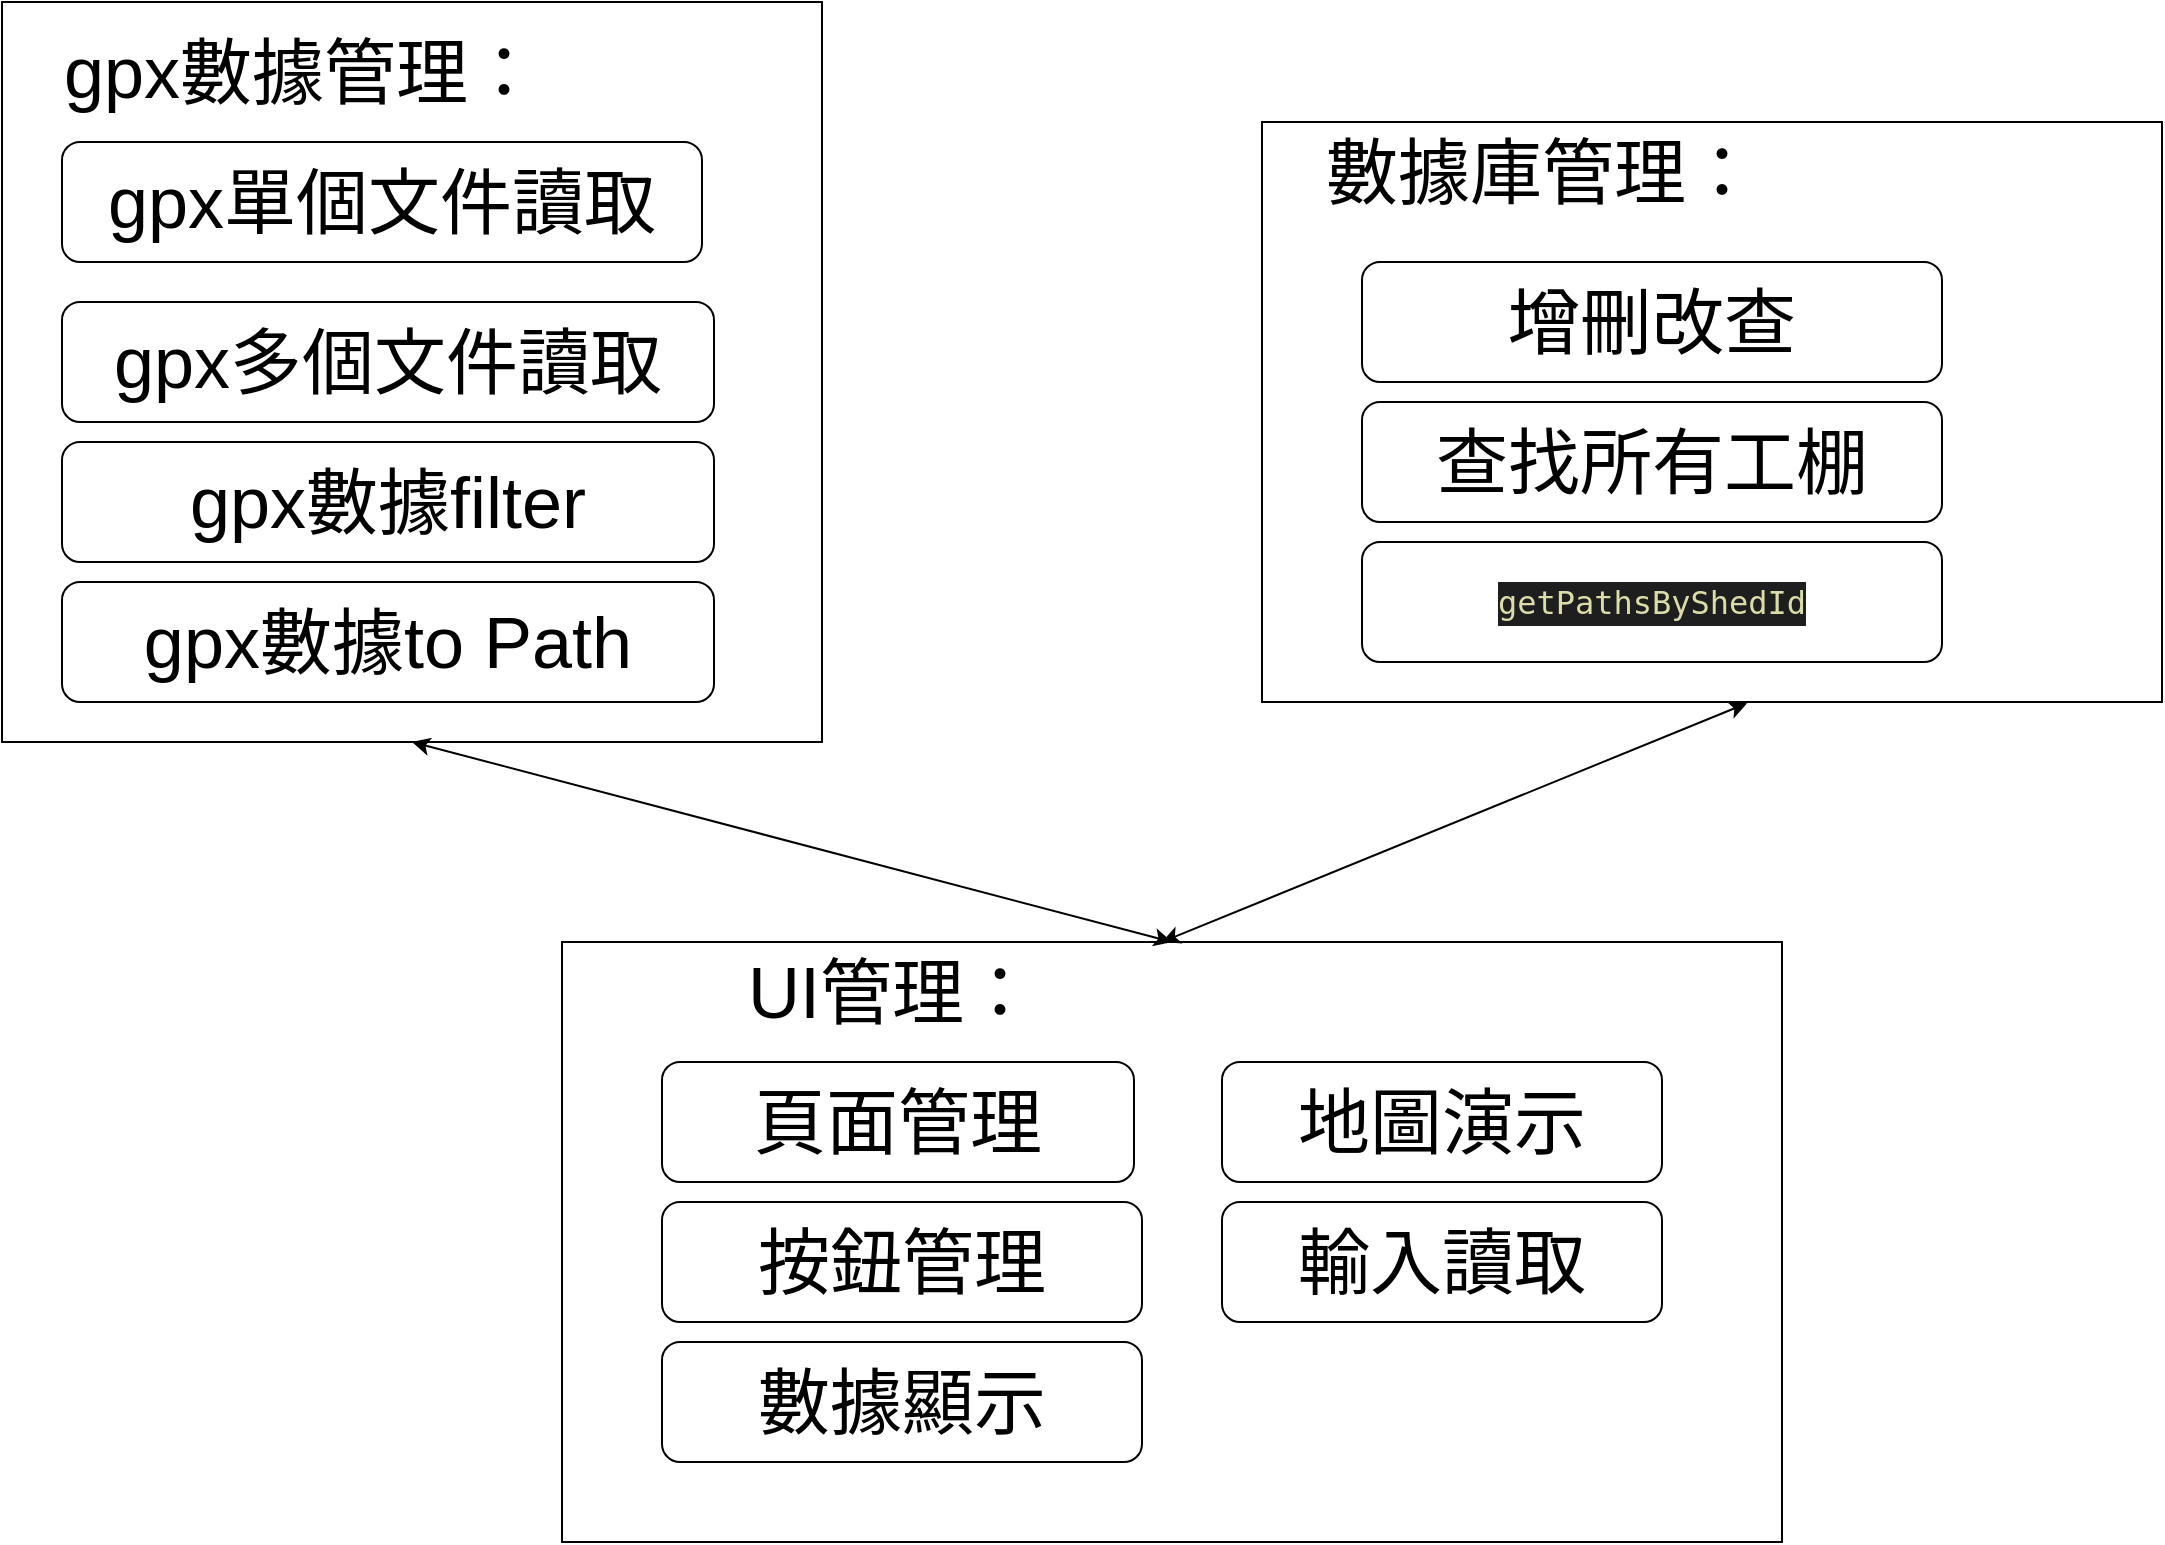<mxfile version="18.0.3" type="github">
  <diagram id="efclQ2mYd0wn6vlMMec0" name="Page-1">
    <mxGraphModel dx="1718" dy="845" grid="1" gridSize="10" guides="1" tooltips="1" connect="1" arrows="1" fold="1" page="1" pageScale="1" pageWidth="827" pageHeight="1169" math="0" shadow="0">
      <root>
        <mxCell id="0" />
        <mxCell id="1" parent="0" />
        <mxCell id="PMwcCSvuLf5VPloV6X2n-1" value="" style="rounded=0;whiteSpace=wrap;html=1;" parent="1" vertex="1">
          <mxGeometry x="50" y="10" width="410" height="370" as="geometry" />
        </mxCell>
        <mxCell id="PMwcCSvuLf5VPloV6X2n-2" value="&lt;font style=&quot;font-size: 36px&quot;&gt;gpx數據管理：&lt;/font&gt;" style="text;html=1;strokeColor=none;fillColor=none;align=center;verticalAlign=middle;whiteSpace=wrap;rounded=0;" parent="1" vertex="1">
          <mxGeometry x="60" y="30" width="280" height="30" as="geometry" />
        </mxCell>
        <mxCell id="PMwcCSvuLf5VPloV6X2n-3" value="gpx單個文件讀取" style="rounded=1;whiteSpace=wrap;html=1;fontSize=36;" parent="1" vertex="1">
          <mxGeometry x="80" y="80" width="320" height="60" as="geometry" />
        </mxCell>
        <mxCell id="PMwcCSvuLf5VPloV6X2n-4" value="gpx多個文件讀取" style="rounded=1;whiteSpace=wrap;html=1;fontSize=36;" parent="1" vertex="1">
          <mxGeometry x="80" y="160" width="326" height="60" as="geometry" />
        </mxCell>
        <mxCell id="PMwcCSvuLf5VPloV6X2n-8" value="" style="rounded=0;whiteSpace=wrap;html=1;fontSize=36;" parent="1" vertex="1">
          <mxGeometry x="680" y="70" width="450" height="290" as="geometry" />
        </mxCell>
        <mxCell id="PMwcCSvuLf5VPloV6X2n-9" value="數據庫管理：&lt;br&gt;" style="text;html=1;strokeColor=none;fillColor=none;align=center;verticalAlign=middle;whiteSpace=wrap;rounded=0;fontSize=36;" parent="1" vertex="1">
          <mxGeometry x="700" y="80" width="240" height="30" as="geometry" />
        </mxCell>
        <mxCell id="PMwcCSvuLf5VPloV6X2n-11" value="增刪改查" style="rounded=1;whiteSpace=wrap;html=1;fontSize=36;" parent="1" vertex="1">
          <mxGeometry x="730" y="140" width="290" height="60" as="geometry" />
        </mxCell>
        <mxCell id="PMwcCSvuLf5VPloV6X2n-12" value="" style="rounded=0;whiteSpace=wrap;html=1;fontSize=36;" parent="1" vertex="1">
          <mxGeometry x="330" y="480" width="610" height="300" as="geometry" />
        </mxCell>
        <mxCell id="PMwcCSvuLf5VPloV6X2n-13" value="UI管理：" style="text;html=1;strokeColor=none;fillColor=none;align=center;verticalAlign=middle;whiteSpace=wrap;rounded=0;fontSize=36;" parent="1" vertex="1">
          <mxGeometry x="340" y="490" width="310" height="30" as="geometry" />
        </mxCell>
        <mxCell id="PMwcCSvuLf5VPloV6X2n-14" value="頁面管理" style="rounded=1;whiteSpace=wrap;html=1;fontSize=36;" parent="1" vertex="1">
          <mxGeometry x="380" y="540" width="236" height="60" as="geometry" />
        </mxCell>
        <mxCell id="PMwcCSvuLf5VPloV6X2n-15" value="按鈕管理" style="rounded=1;whiteSpace=wrap;html=1;fontSize=36;" parent="1" vertex="1">
          <mxGeometry x="380" y="610" width="240" height="60" as="geometry" />
        </mxCell>
        <mxCell id="PMwcCSvuLf5VPloV6X2n-16" value="數據顯示" style="rounded=1;whiteSpace=wrap;html=1;fontSize=36;" parent="1" vertex="1">
          <mxGeometry x="380" y="680" width="240" height="60" as="geometry" />
        </mxCell>
        <mxCell id="PMwcCSvuLf5VPloV6X2n-17" value="地圖演示" style="rounded=1;whiteSpace=wrap;html=1;fontSize=36;" parent="1" vertex="1">
          <mxGeometry x="660" y="540" width="220" height="60" as="geometry" />
        </mxCell>
        <mxCell id="PMwcCSvuLf5VPloV6X2n-18" value="輸入讀取" style="rounded=1;whiteSpace=wrap;html=1;fontSize=36;" parent="1" vertex="1">
          <mxGeometry x="660" y="610" width="220" height="60" as="geometry" />
        </mxCell>
        <mxCell id="PMwcCSvuLf5VPloV6X2n-19" value="" style="endArrow=classic;startArrow=classic;html=1;rounded=0;fontSize=36;entryX=0.5;entryY=0;entryDx=0;entryDy=0;exitX=0.5;exitY=1;exitDx=0;exitDy=0;" parent="1" source="PMwcCSvuLf5VPloV6X2n-1" target="PMwcCSvuLf5VPloV6X2n-12" edge="1">
          <mxGeometry width="50" height="50" relative="1" as="geometry">
            <mxPoint x="300" y="360" as="sourcePoint" />
            <mxPoint x="440" y="340" as="targetPoint" />
          </mxGeometry>
        </mxCell>
        <mxCell id="PMwcCSvuLf5VPloV6X2n-20" value="" style="endArrow=classic;startArrow=classic;html=1;rounded=0;fontSize=36;entryX=0.539;entryY=1.002;entryDx=0;entryDy=0;entryPerimeter=0;" parent="1" target="PMwcCSvuLf5VPloV6X2n-8" edge="1">
          <mxGeometry width="50" height="50" relative="1" as="geometry">
            <mxPoint x="630" y="480" as="sourcePoint" />
            <mxPoint x="560" y="370" as="targetPoint" />
          </mxGeometry>
        </mxCell>
        <mxCell id="G6qQTfw-bczDcLdhpUxL-1" value="gpx數據filter" style="rounded=1;whiteSpace=wrap;html=1;fontSize=36;" parent="1" vertex="1">
          <mxGeometry x="80" y="230" width="326" height="60" as="geometry" />
        </mxCell>
        <mxCell id="G6qQTfw-bczDcLdhpUxL-3" value="gpx數據to Path" style="rounded=1;whiteSpace=wrap;html=1;fontSize=36;" parent="1" vertex="1">
          <mxGeometry x="80" y="300" width="326" height="60" as="geometry" />
        </mxCell>
        <mxCell id="KujiKlr2Vgvex7wgkR9C-2" value="查找所有工棚" style="rounded=1;whiteSpace=wrap;html=1;fontSize=36;" vertex="1" parent="1">
          <mxGeometry x="730" y="210" width="290" height="60" as="geometry" />
        </mxCell>
        <mxCell id="KujiKlr2Vgvex7wgkR9C-3" value="&lt;div style=&quot;color: rgb(212, 212, 212); background-color: rgb(30, 30, 30); font-family: &amp;quot;Droid Sans Mono&amp;quot;, &amp;quot;monospace&amp;quot;, monospace; font-size: 16px; line-height: 22px;&quot;&gt;&lt;span style=&quot;color: #dcdcaa;&quot;&gt;getPathsByShedId&lt;/span&gt;&lt;/div&gt;" style="rounded=1;whiteSpace=wrap;html=1;fontSize=18;" vertex="1" parent="1">
          <mxGeometry x="730" y="280" width="290" height="60" as="geometry" />
        </mxCell>
      </root>
    </mxGraphModel>
  </diagram>
</mxfile>
